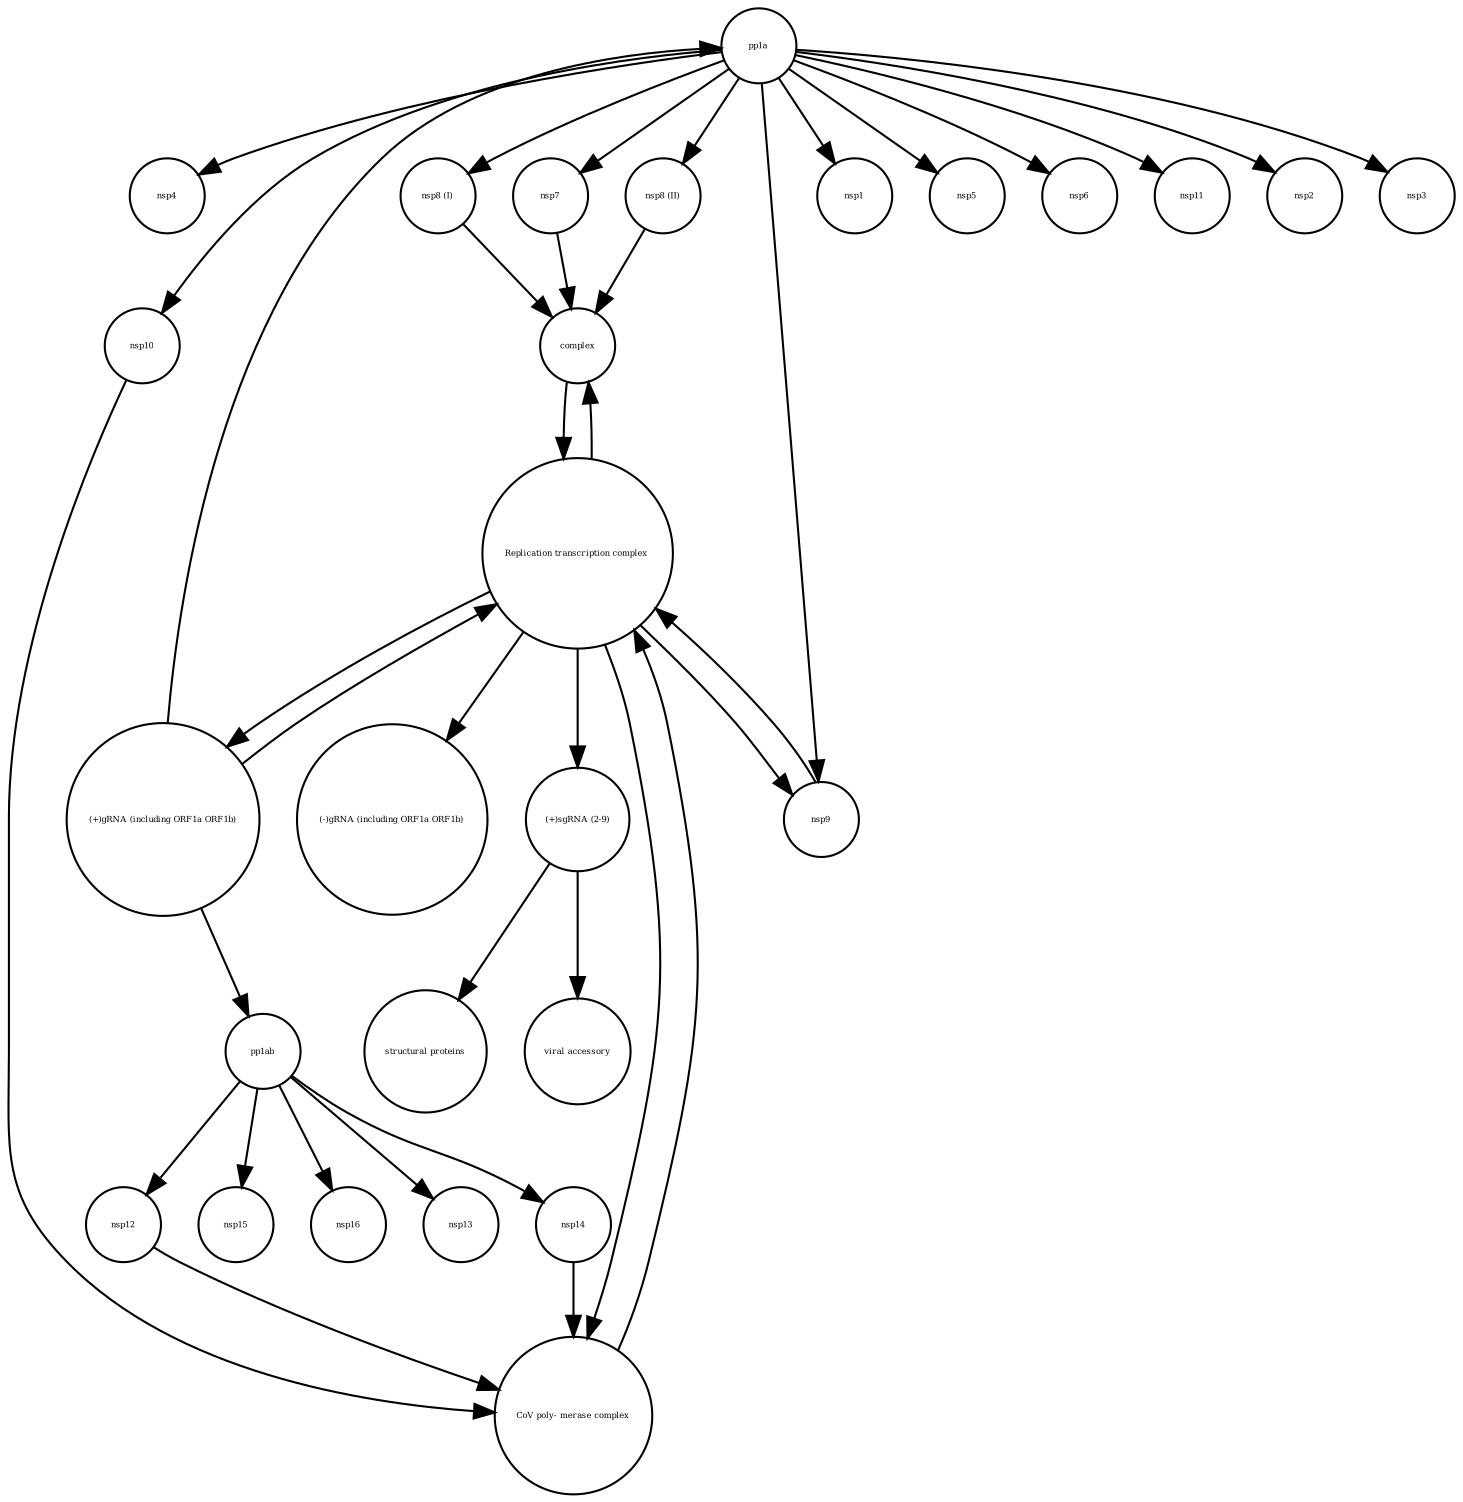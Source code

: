 strict digraph  {
nsp4 [annotation="", bipartite=0, cls=macromolecule, fontsize=4, label=nsp4, shape=circle];
"structural proteins" [annotation="", bipartite=0, cls=macromolecule, fontsize=4, label="structural proteins", shape=circle];
"nsp8 (II)" [annotation="", bipartite=0, cls=macromolecule, fontsize=4, label="nsp8 (II)", shape=circle];
nsp1 [annotation="", bipartite=0, cls=macromolecule, fontsize=4, label=nsp1, shape=circle];
nsp12 [annotation="", bipartite=0, cls=macromolecule, fontsize=4, label=nsp12, shape=circle];
pp1a [annotation="", bipartite=0, cls=macromolecule, fontsize=4, label=pp1a, shape=circle];
"(+)sgRNA (2-9)" [annotation="", bipartite=0, cls="nucleic acid feature", fontsize=4, label="(+)sgRNA (2-9)", shape=circle];
nsp5 [annotation="", bipartite=0, cls=macromolecule, fontsize=4, label=nsp5, shape=circle];
nsp10 [annotation="", bipartite=0, cls=macromolecule, fontsize=4, label=nsp10, shape=circle];
"viral accessory" [annotation="", bipartite=0, cls=macromolecule, fontsize=4, label="viral accessory", shape=circle];
"(+)gRNA (including ORF1a ORF1b)" [annotation="", bipartite=0, cls="nucleic acid feature", fontsize=4, label="(+)gRNA (including ORF1a ORF1b)", shape=circle];
"Replication transcription complex " [annotation="", bipartite=0, cls=complex, fontsize=4, label="Replication transcription complex ", shape=circle];
"nsp8 (I)" [annotation="", bipartite=0, cls=macromolecule, fontsize=4, label="nsp8 (I)", shape=circle];
nsp15 [annotation="", bipartite=0, cls=macromolecule, fontsize=4, label=nsp15, shape=circle];
nsp6 [annotation="", bipartite=0, cls=macromolecule, fontsize=4, label=nsp6, shape=circle];
pp1ab [annotation="", bipartite=0, cls=macromolecule, fontsize=4, label=pp1ab, shape=circle];
nsp9 [annotation="", bipartite=0, cls=macromolecule, fontsize=4, label=nsp9, shape=circle];
complex [annotation="", bipartite=0, cls=complex, fontsize=4, label=complex, shape=circle];
nsp11 [annotation="", bipartite=0, cls=macromolecule, fontsize=4, label=nsp11, shape=circle];
nsp14 [annotation="", bipartite=0, cls=macromolecule, fontsize=4, label=nsp14, shape=circle];
"(-)gRNA (including ORF1a ORF1b)" [annotation="", bipartite=0, cls="nucleic acid feature", fontsize=4, label="(-)gRNA (including ORF1a ORF1b)", shape=circle];
nsp16 [annotation="", bipartite=0, cls=macromolecule, fontsize=4, label=nsp16, shape=circle];
"CoV poly- merase complex" [annotation="", bipartite=0, cls=complex, fontsize=4, label="CoV poly- merase complex", shape=circle];
nsp7 [annotation="", bipartite=0, cls=macromolecule, fontsize=4, label=nsp7, shape=circle];
nsp2 [annotation="", bipartite=0, cls=macromolecule, fontsize=4, label=nsp2, shape=circle];
nsp3 [annotation="", bipartite=0, cls=macromolecule, fontsize=4, label=nsp3, shape=circle];
nsp13 [annotation="", bipartite=0, cls=macromolecule, fontsize=4, label=nsp13, shape=circle];
"nsp8 (II)" -> complex  [annotation="", interaction_type=production];
nsp12 -> "CoV poly- merase complex"  [annotation="", interaction_type=production];
pp1a -> "nsp8 (I)"  [annotation="", interaction_type=production];
pp1a -> nsp4  [annotation="", interaction_type=production];
pp1a -> nsp6  [annotation="", interaction_type=production];
pp1a -> nsp1  [annotation="", interaction_type=production];
pp1a -> "nsp8 (II)"  [annotation="", interaction_type=production];
pp1a -> nsp5  [annotation="", interaction_type=production];
pp1a -> nsp10  [annotation="", interaction_type=production];
pp1a -> nsp7  [annotation="", interaction_type=production];
pp1a -> nsp2  [annotation="", interaction_type=production];
pp1a -> nsp11  [annotation="", interaction_type=production];
pp1a -> nsp3  [annotation="", interaction_type=production];
pp1a -> nsp9  [annotation="", interaction_type=production];
"(+)sgRNA (2-9)" -> "structural proteins"  [annotation="", interaction_type="necessary stimulation"];
"(+)sgRNA (2-9)" -> "viral accessory"  [annotation="", interaction_type="necessary stimulation"];
nsp10 -> "CoV poly- merase complex"  [annotation="", interaction_type=production];
"(+)gRNA (including ORF1a ORF1b)" -> pp1a  [annotation="", interaction_type="necessary stimulation"];
"(+)gRNA (including ORF1a ORF1b)" -> pp1ab  [annotation="", interaction_type="necessary stimulation"];
"(+)gRNA (including ORF1a ORF1b)" -> "Replication transcription complex "  [annotation="", interaction_type=production];
"Replication transcription complex " -> "(+)sgRNA (2-9)"  [annotation="", interaction_type="necessary stimulation"];
"Replication transcription complex " -> "(-)gRNA (including ORF1a ORF1b)"  [annotation="", interaction_type=production];
"Replication transcription complex " -> "CoV poly- merase complex"  [annotation="", interaction_type=production];
"Replication transcription complex " -> nsp9  [annotation="", interaction_type=production];
"Replication transcription complex " -> complex  [annotation="", interaction_type=production];
"Replication transcription complex " -> "(+)gRNA (including ORF1a ORF1b)"  [annotation="", interaction_type=production];
"nsp8 (I)" -> complex  [annotation="", interaction_type=production];
pp1ab -> nsp14  [annotation="", interaction_type=production];
pp1ab -> nsp16  [annotation="", interaction_type=production];
pp1ab -> nsp15  [annotation="", interaction_type=production];
pp1ab -> nsp12  [annotation="", interaction_type=production];
pp1ab -> nsp13  [annotation="", interaction_type=production];
nsp9 -> "Replication transcription complex "  [annotation="", interaction_type=production];
complex -> "Replication transcription complex "  [annotation="", interaction_type=production];
nsp14 -> "CoV poly- merase complex"  [annotation="", interaction_type=production];
"CoV poly- merase complex" -> "Replication transcription complex "  [annotation="", interaction_type=production];
nsp7 -> complex  [annotation="", interaction_type=production];
}
